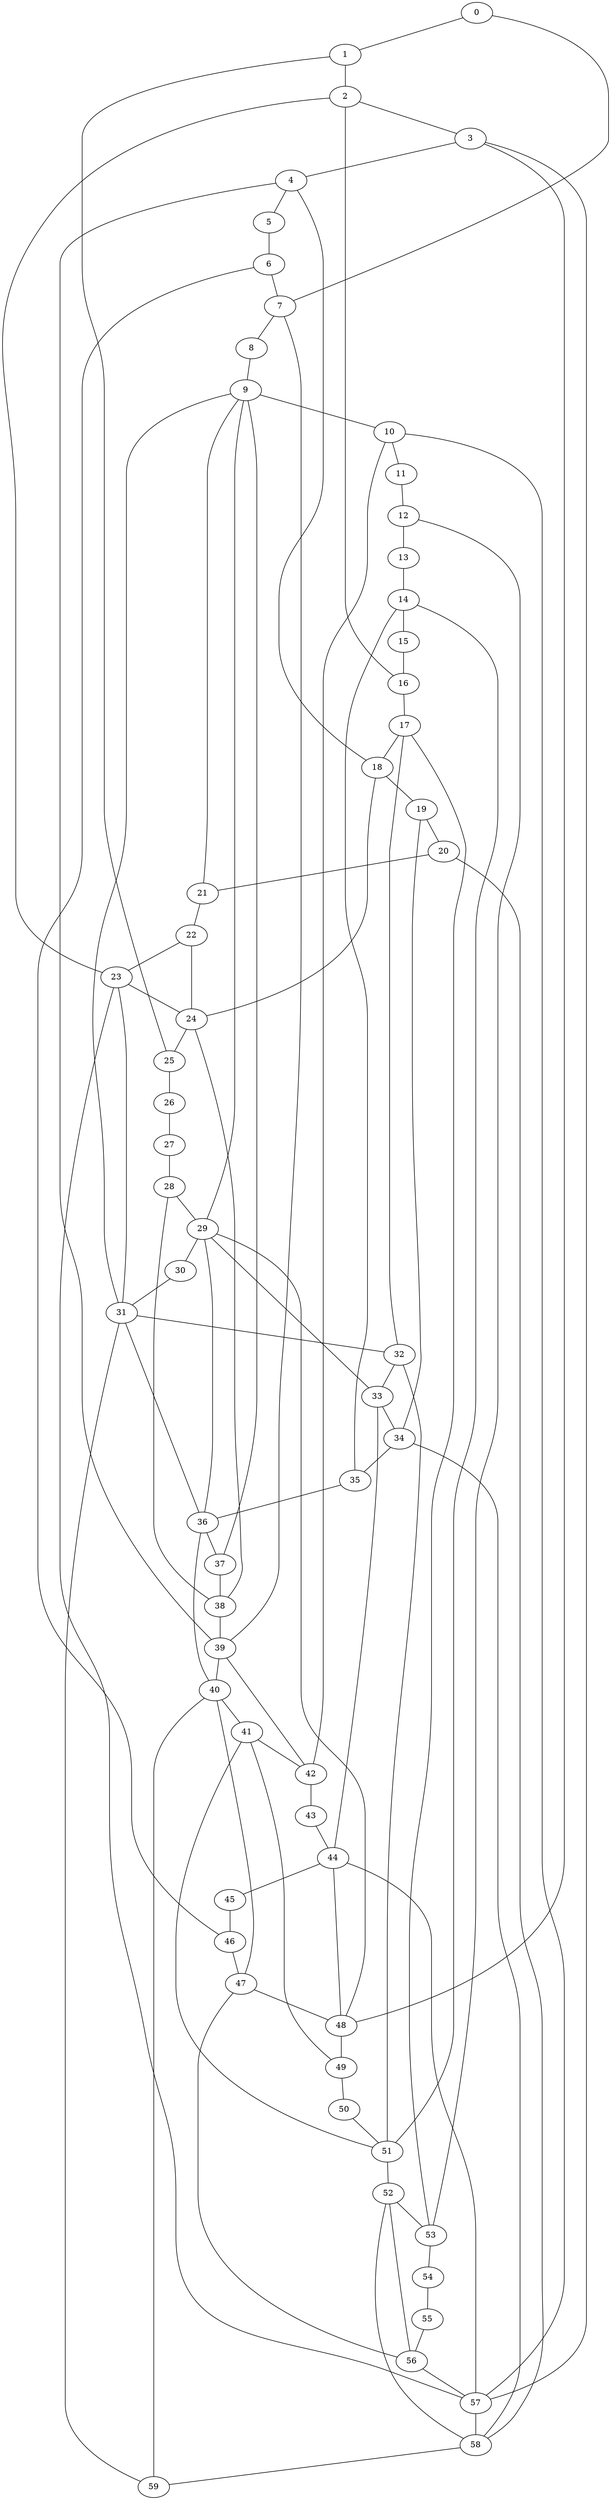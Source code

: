 
graph graphname {
    0 -- 1
0 -- 7
1 -- 2
1 -- 25
2 -- 3
2 -- 23
2 -- 16
3 -- 4
3 -- 48
3 -- 57
4 -- 5
4 -- 18
4 -- 39
5 -- 6
6 -- 7
6 -- 46
7 -- 8
7 -- 39
8 -- 9
9 -- 10
9 -- 29
9 -- 37
9 -- 21
9 -- 31
10 -- 11
10 -- 42
10 -- 57
11 -- 12
12 -- 13
12 -- 53
13 -- 14
14 -- 15
14 -- 35
14 -- 51
15 -- 16
16 -- 17
17 -- 18
17 -- 32
17 -- 53
18 -- 19
18 -- 24
19 -- 20
19 -- 34
20 -- 21
20 -- 58
21 -- 22
22 -- 23
22 -- 24
23 -- 24
23 -- 31
23 -- 57
24 -- 25
24 -- 38
25 -- 26
26 -- 27
27 -- 28
28 -- 29
28 -- 38
29 -- 30
29 -- 33
29 -- 48
29 -- 36
30 -- 31
31 -- 32
31 -- 36
31 -- 59
32 -- 33
32 -- 51
33 -- 34
33 -- 44
34 -- 35
34 -- 58
35 -- 36
36 -- 37
36 -- 40
37 -- 38
38 -- 39
39 -- 40
39 -- 42
40 -- 41
40 -- 47
40 -- 59
41 -- 42
41 -- 49
41 -- 51
42 -- 43
43 -- 44
44 -- 45
44 -- 48
44 -- 57
45 -- 46
46 -- 47
47 -- 48
47 -- 56
48 -- 49
49 -- 50
50 -- 51
51 -- 52
52 -- 53
52 -- 58
52 -- 56
53 -- 54
54 -- 55
55 -- 56
56 -- 57
57 -- 58
58 -- 59

}
